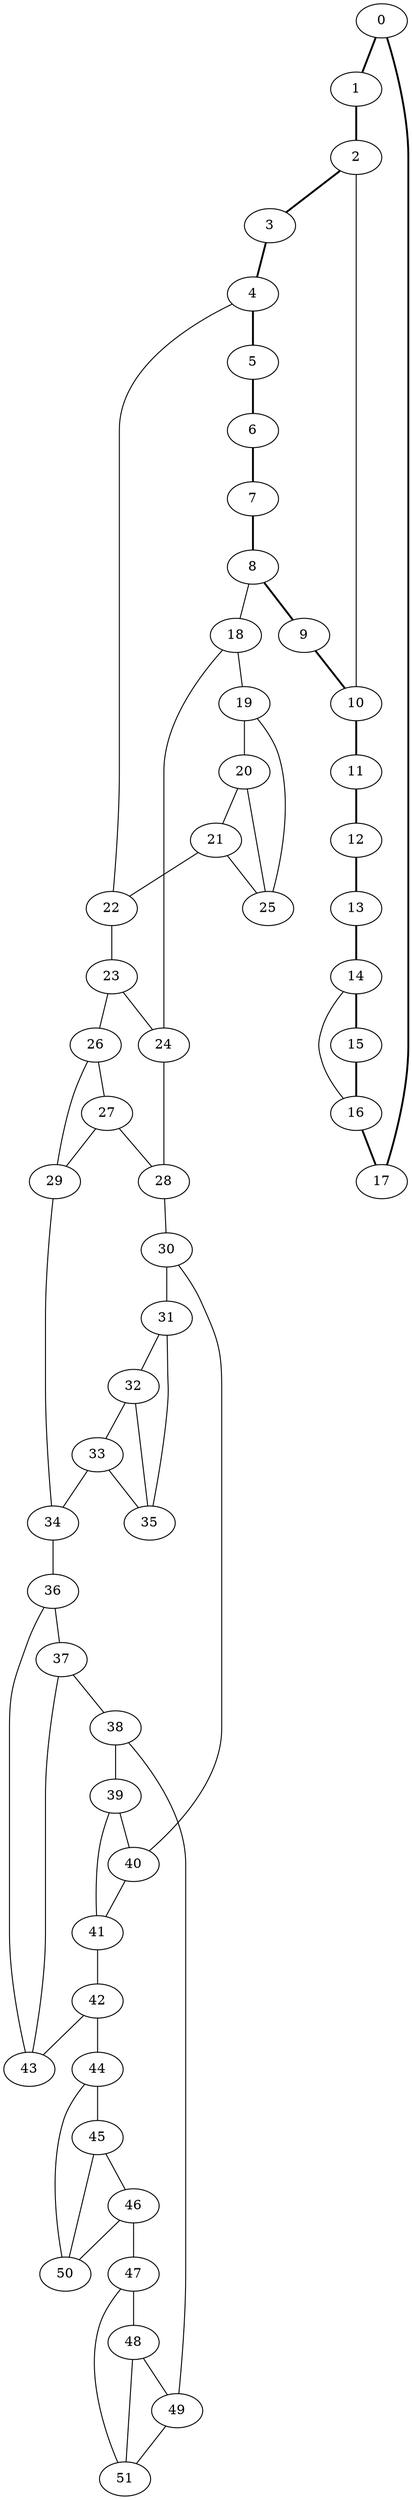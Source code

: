 //Inside of this graph isn't 3-connected
graph G {
0 [ pos = " 14.00,0.00!" ];
0 -- 1[style=bold];
0 -- 17[style=bold];
1 [ pos = " 13.16,4.79!" ];
1 -- 2[style=bold];
2 [ pos = " 10.72,9.00!" ];
2 -- 3[style=bold];
2 -- 10;
3 [ pos = " 7.00,12.12!" ];
3 -- 4[style=bold];
4 [ pos = " 2.43,13.79!" ];
4 -- 5[style=bold];
4 -- 22;
5 [ pos = " -2.43,13.79!" ];
5 -- 6[style=bold];
6 [ pos = " -7.00,12.12!" ];
6 -- 7[style=bold];
7 [ pos = " -10.72,9.00!" ];
7 -- 8[style=bold];
8 [ pos = " -13.16,4.79!" ];
8 -- 9[style=bold];
8 -- 18;
9 [ pos = " -14.00,0.00!" ];
9 -- 10[style=bold];
10 [ pos = " -13.16,-4.79!" ];
10 -- 11[style=bold];
11 [ pos = " -10.72,-9.00!" ];
11 -- 12[style=bold];
12 [ pos = " -7.00,-12.12!" ];
12 -- 13[style=bold];
13 [ pos = " -2.43,-13.79!" ];
13 -- 14[style=bold];
14 [ pos = " 2.43,-13.79!" ];
14 -- 15[style=bold];
14 -- 16;
15 [ pos = " 7.00,-12.12!" ];
15 -- 16[style=bold];
16 [ pos = " 10.72,-9.00!" ];
16 -- 17[style=bold];
17 [ pos = " 13.16,-4.79!" ];
18 -- 19;
18 -- 24;
19 -- 20;
19 -- 25;
20 -- 21;
20 -- 25;
21 -- 22;
21 -- 25;
22 -- 23;
23 -- 24;
23 -- 26;
24 -- 28;
26 -- 27;
26 -- 29;
27 -- 28;
27 -- 29;
28 -- 30;
29 -- 34;
30 -- 31;
30 -- 40;
31 -- 32;
31 -- 35;
32 -- 33;
32 -- 35;
33 -- 34;
33 -- 35;
34 -- 36;
36 -- 37;
36 -- 43;
37 -- 38;
37 -- 43;
38 -- 39;
38 -- 49;
39 -- 40;
39 -- 41;
40 -- 41;
41 -- 42;
42 -- 43;
42 -- 44;
44 -- 45;
44 -- 50;
45 -- 46;
45 -- 50;
46 -- 47;
46 -- 50;
47 -- 48;
47 -- 51;
48 -- 49;
48 -- 51;
49 -- 51;
}
